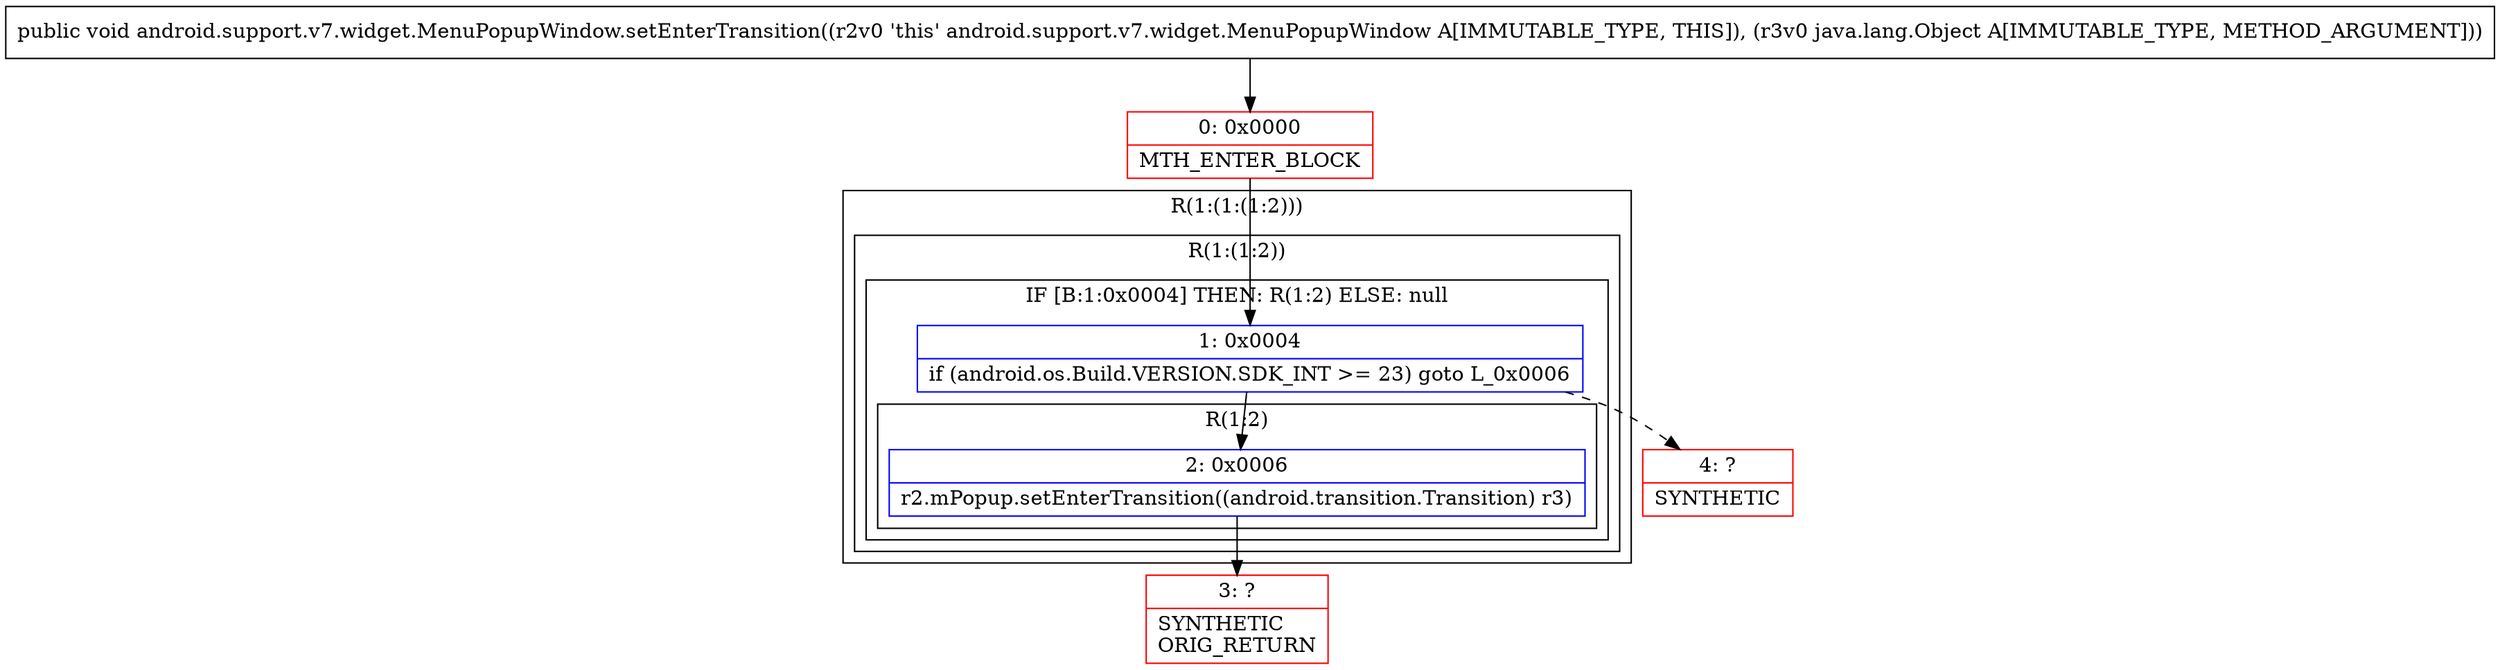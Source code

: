 digraph "CFG forandroid.support.v7.widget.MenuPopupWindow.setEnterTransition(Ljava\/lang\/Object;)V" {
subgraph cluster_Region_1648479811 {
label = "R(1:(1:(1:2)))";
node [shape=record,color=blue];
subgraph cluster_Region_626176791 {
label = "R(1:(1:2))";
node [shape=record,color=blue];
subgraph cluster_IfRegion_999945805 {
label = "IF [B:1:0x0004] THEN: R(1:2) ELSE: null";
node [shape=record,color=blue];
Node_1 [shape=record,label="{1\:\ 0x0004|if (android.os.Build.VERSION.SDK_INT \>= 23) goto L_0x0006\l}"];
subgraph cluster_Region_1968469677 {
label = "R(1:2)";
node [shape=record,color=blue];
Node_2 [shape=record,label="{2\:\ 0x0006|r2.mPopup.setEnterTransition((android.transition.Transition) r3)\l}"];
}
}
}
}
Node_0 [shape=record,color=red,label="{0\:\ 0x0000|MTH_ENTER_BLOCK\l}"];
Node_3 [shape=record,color=red,label="{3\:\ ?|SYNTHETIC\lORIG_RETURN\l}"];
Node_4 [shape=record,color=red,label="{4\:\ ?|SYNTHETIC\l}"];
MethodNode[shape=record,label="{public void android.support.v7.widget.MenuPopupWindow.setEnterTransition((r2v0 'this' android.support.v7.widget.MenuPopupWindow A[IMMUTABLE_TYPE, THIS]), (r3v0 java.lang.Object A[IMMUTABLE_TYPE, METHOD_ARGUMENT])) }"];
MethodNode -> Node_0;
Node_1 -> Node_2;
Node_1 -> Node_4[style=dashed];
Node_2 -> Node_3;
Node_0 -> Node_1;
}

